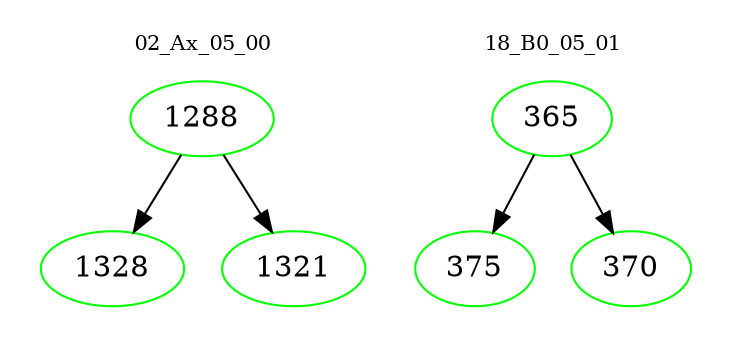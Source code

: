 digraph{
subgraph cluster_0 {
color = white
label = "02_Ax_05_00";
fontsize=10;
T0_1288 [label="1288", color="green"]
T0_1288 -> T0_1328 [color="black"]
T0_1328 [label="1328", color="green"]
T0_1288 -> T0_1321 [color="black"]
T0_1321 [label="1321", color="green"]
}
subgraph cluster_1 {
color = white
label = "18_B0_05_01";
fontsize=10;
T1_365 [label="365", color="green"]
T1_365 -> T1_375 [color="black"]
T1_375 [label="375", color="green"]
T1_365 -> T1_370 [color="black"]
T1_370 [label="370", color="green"]
}
}
